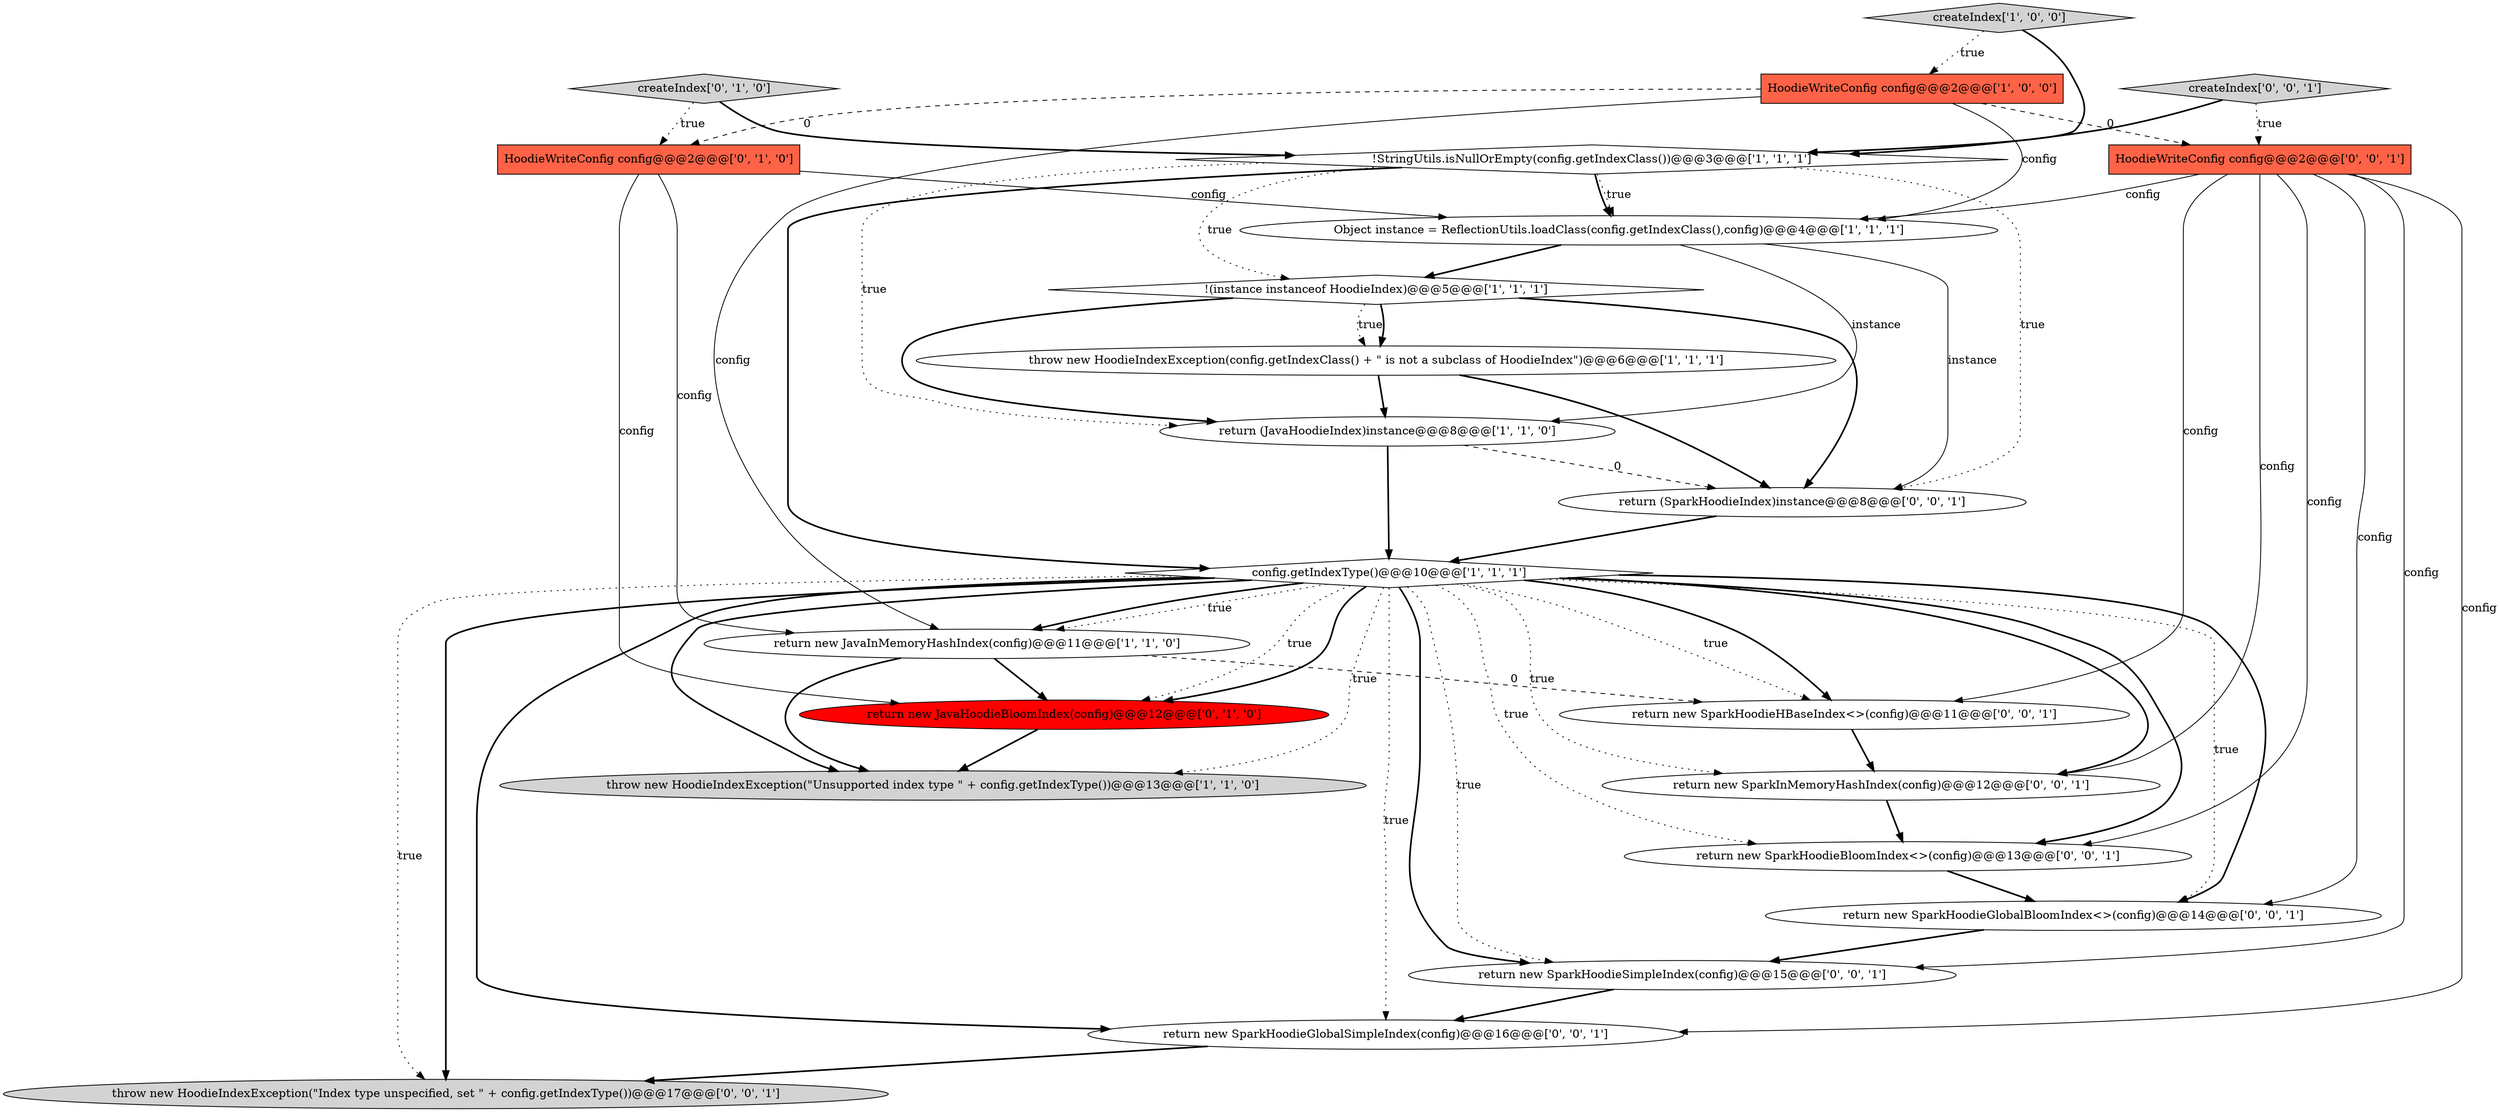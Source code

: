 digraph {
8 [style = filled, label = "!StringUtils.isNullOrEmpty(config.getIndexClass())@@@3@@@['1', '1', '1']", fillcolor = white, shape = diamond image = "AAA0AAABBB1BBB"];
15 [style = filled, label = "createIndex['0', '0', '1']", fillcolor = lightgray, shape = diamond image = "AAA0AAABBB3BBB"];
18 [style = filled, label = "return new SparkHoodieSimpleIndex(config)@@@15@@@['0', '0', '1']", fillcolor = white, shape = ellipse image = "AAA0AAABBB3BBB"];
17 [style = filled, label = "return new SparkInMemoryHashIndex(config)@@@12@@@['0', '0', '1']", fillcolor = white, shape = ellipse image = "AAA0AAABBB3BBB"];
21 [style = filled, label = "return new SparkHoodieGlobalBloomIndex<>(config)@@@14@@@['0', '0', '1']", fillcolor = white, shape = ellipse image = "AAA0AAABBB3BBB"];
10 [style = filled, label = "createIndex['0', '1', '0']", fillcolor = lightgray, shape = diamond image = "AAA0AAABBB2BBB"];
9 [style = filled, label = "return new JavaInMemoryHashIndex(config)@@@11@@@['1', '1', '0']", fillcolor = white, shape = ellipse image = "AAA0AAABBB1BBB"];
14 [style = filled, label = "return new SparkHoodieGlobalSimpleIndex(config)@@@16@@@['0', '0', '1']", fillcolor = white, shape = ellipse image = "AAA0AAABBB3BBB"];
7 [style = filled, label = "throw new HoodieIndexException(\"Unsupported index type \" + config.getIndexType())@@@13@@@['1', '1', '0']", fillcolor = lightgray, shape = ellipse image = "AAA0AAABBB1BBB"];
0 [style = filled, label = "HoodieWriteConfig config@@@2@@@['1', '0', '0']", fillcolor = tomato, shape = box image = "AAA1AAABBB1BBB"];
13 [style = filled, label = "return new SparkHoodieBloomIndex<>(config)@@@13@@@['0', '0', '1']", fillcolor = white, shape = ellipse image = "AAA0AAABBB3BBB"];
22 [style = filled, label = "HoodieWriteConfig config@@@2@@@['0', '0', '1']", fillcolor = tomato, shape = box image = "AAA0AAABBB3BBB"];
11 [style = filled, label = "return new JavaHoodieBloomIndex(config)@@@12@@@['0', '1', '0']", fillcolor = red, shape = ellipse image = "AAA1AAABBB2BBB"];
16 [style = filled, label = "throw new HoodieIndexException(\"Index type unspecified, set \" + config.getIndexType())@@@17@@@['0', '0', '1']", fillcolor = lightgray, shape = ellipse image = "AAA0AAABBB3BBB"];
4 [style = filled, label = "createIndex['1', '0', '0']", fillcolor = lightgray, shape = diamond image = "AAA0AAABBB1BBB"];
1 [style = filled, label = "throw new HoodieIndexException(config.getIndexClass() + \" is not a subclass of HoodieIndex\")@@@6@@@['1', '1', '1']", fillcolor = white, shape = ellipse image = "AAA0AAABBB1BBB"];
5 [style = filled, label = "return (JavaHoodieIndex)instance@@@8@@@['1', '1', '0']", fillcolor = white, shape = ellipse image = "AAA0AAABBB1BBB"];
20 [style = filled, label = "return new SparkHoodieHBaseIndex<>(config)@@@11@@@['0', '0', '1']", fillcolor = white, shape = ellipse image = "AAA0AAABBB3BBB"];
2 [style = filled, label = "config.getIndexType()@@@10@@@['1', '1', '1']", fillcolor = white, shape = diamond image = "AAA0AAABBB1BBB"];
12 [style = filled, label = "HoodieWriteConfig config@@@2@@@['0', '1', '0']", fillcolor = tomato, shape = box image = "AAA1AAABBB2BBB"];
6 [style = filled, label = "!(instance instanceof HoodieIndex)@@@5@@@['1', '1', '1']", fillcolor = white, shape = diamond image = "AAA0AAABBB1BBB"];
19 [style = filled, label = "return (SparkHoodieIndex)instance@@@8@@@['0', '0', '1']", fillcolor = white, shape = ellipse image = "AAA0AAABBB3BBB"];
3 [style = filled, label = "Object instance = ReflectionUtils.loadClass(config.getIndexClass(),config)@@@4@@@['1', '1', '1']", fillcolor = white, shape = ellipse image = "AAA0AAABBB1BBB"];
2->20 [style = dotted, label="true"];
1->5 [style = bold, label=""];
2->17 [style = bold, label=""];
0->3 [style = solid, label="config"];
14->16 [style = bold, label=""];
9->20 [style = dashed, label="0"];
10->12 [style = dotted, label="true"];
2->20 [style = bold, label=""];
20->17 [style = bold, label=""];
9->11 [style = bold, label=""];
22->3 [style = solid, label="config"];
22->17 [style = solid, label="config"];
4->0 [style = dotted, label="true"];
2->17 [style = dotted, label="true"];
8->3 [style = bold, label=""];
6->1 [style = dotted, label="true"];
3->6 [style = bold, label=""];
2->18 [style = bold, label=""];
15->22 [style = dotted, label="true"];
3->5 [style = solid, label="instance"];
2->21 [style = dotted, label="true"];
6->19 [style = bold, label=""];
3->19 [style = solid, label="instance"];
2->9 [style = bold, label=""];
19->2 [style = bold, label=""];
0->12 [style = dashed, label="0"];
9->7 [style = bold, label=""];
12->11 [style = solid, label="config"];
2->18 [style = dotted, label="true"];
2->16 [style = dotted, label="true"];
0->22 [style = dashed, label="0"];
8->3 [style = dotted, label="true"];
21->18 [style = bold, label=""];
2->13 [style = bold, label=""];
2->11 [style = dotted, label="true"];
12->3 [style = solid, label="config"];
6->1 [style = bold, label=""];
6->5 [style = bold, label=""];
22->14 [style = solid, label="config"];
5->2 [style = bold, label=""];
22->13 [style = solid, label="config"];
8->6 [style = dotted, label="true"];
2->9 [style = dotted, label="true"];
10->8 [style = bold, label=""];
8->2 [style = bold, label=""];
8->5 [style = dotted, label="true"];
22->21 [style = solid, label="config"];
2->21 [style = bold, label=""];
2->7 [style = dotted, label="true"];
22->18 [style = solid, label="config"];
11->7 [style = bold, label=""];
2->14 [style = bold, label=""];
12->9 [style = solid, label="config"];
4->8 [style = bold, label=""];
2->14 [style = dotted, label="true"];
17->13 [style = bold, label=""];
2->7 [style = bold, label=""];
22->20 [style = solid, label="config"];
1->19 [style = bold, label=""];
13->21 [style = bold, label=""];
5->19 [style = dashed, label="0"];
18->14 [style = bold, label=""];
2->11 [style = bold, label=""];
15->8 [style = bold, label=""];
2->13 [style = dotted, label="true"];
0->9 [style = solid, label="config"];
8->19 [style = dotted, label="true"];
2->16 [style = bold, label=""];
}
